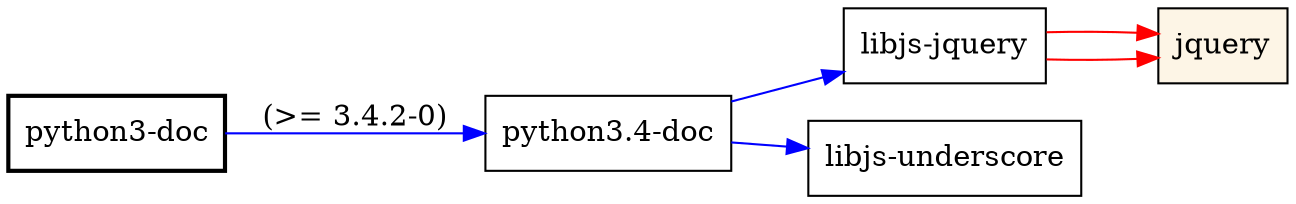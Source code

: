 digraph "python3-doc" {
	rankdir=LR;
	node [shape=box];
	"python3-doc" -> "python3.4-doc" [color=blue,label="(>= 3.4.2-0)"];
	"python3.4-doc" -> "libjs-jquery" [color=blue];
	"libjs-jquery" -> "jquery" [color=red];
	"libjs-jquery" -> "jquery" [color=red];
	"python3.4-doc" -> "libjs-underscore" [color=blue];
	"python3-doc" [style="setlinewidth(2)"]
	"jquery" [style=filled,fillcolor=oldlace];
}
// total size of all shown packages: 37841920
// download size of all shown packages: 4892004
